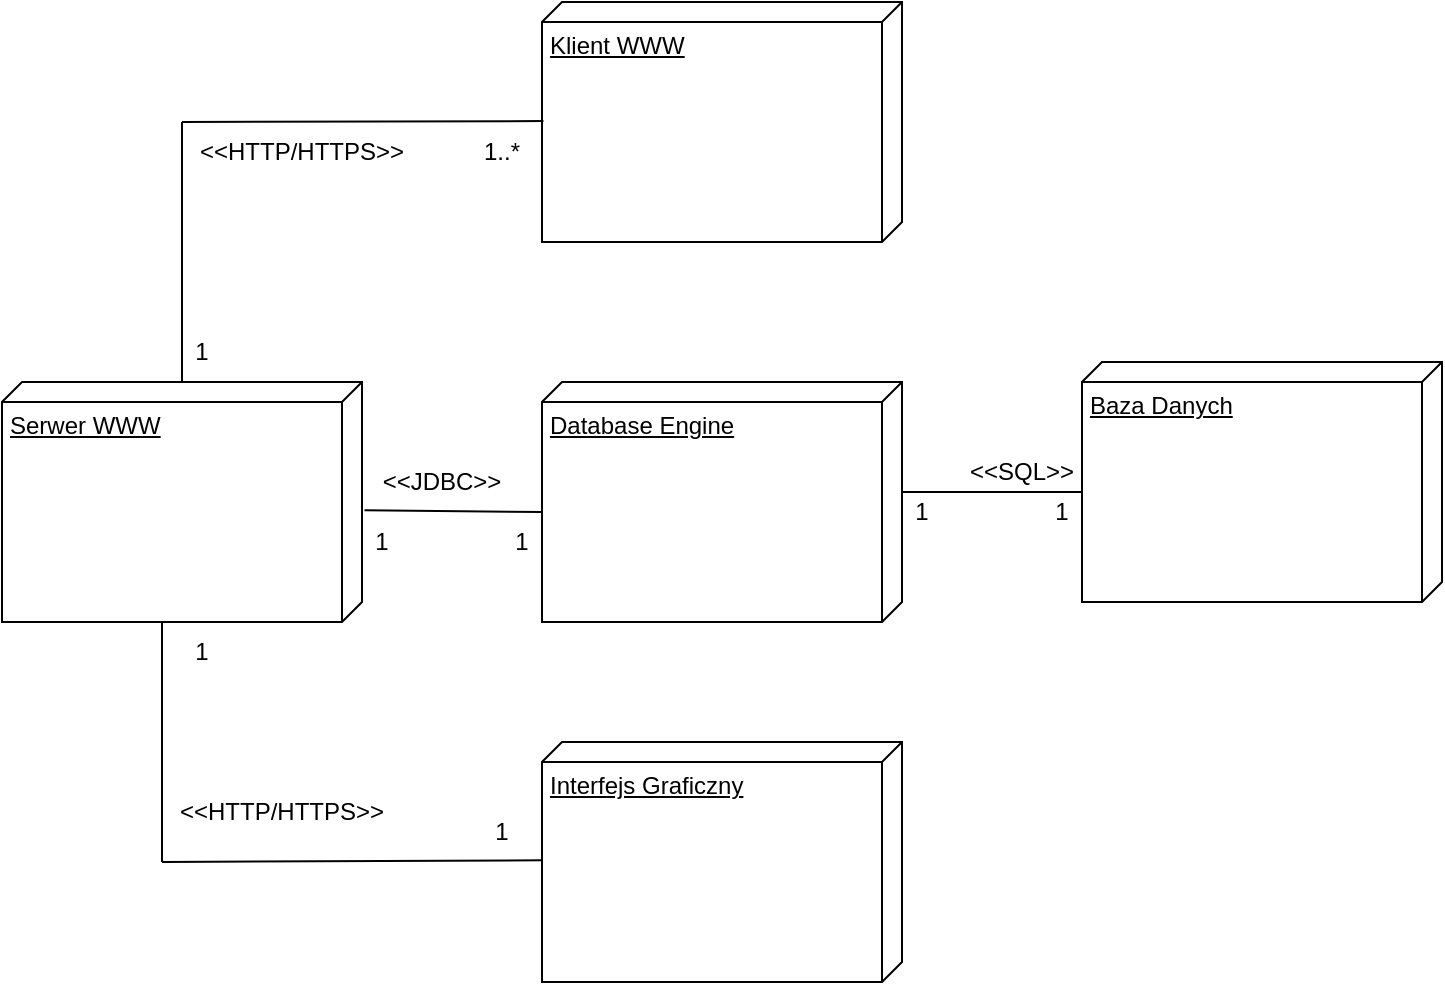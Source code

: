 <mxfile version="24.6.2" type="device">
  <diagram name="Strona-1" id="phahms1ATUr2txW3k0mA">
    <mxGraphModel dx="1433" dy="1749" grid="1" gridSize="10" guides="1" tooltips="1" connect="1" arrows="1" fold="1" page="1" pageScale="1" pageWidth="827" pageHeight="1169" math="0" shadow="0">
      <root>
        <mxCell id="0" />
        <mxCell id="1" parent="0" />
        <mxCell id="Xvyh82UJu0Wd6cr_U1TT-1" value="Klient WWW" style="verticalAlign=top;align=left;spacingTop=8;spacingLeft=2;spacingRight=12;shape=cube;size=10;direction=south;fontStyle=4;html=1;whiteSpace=wrap;" vertex="1" parent="1">
          <mxGeometry x="310" y="-60" width="180" height="120" as="geometry" />
        </mxCell>
        <mxCell id="Xvyh82UJu0Wd6cr_U1TT-2" value="Serwer WWW" style="verticalAlign=top;align=left;spacingTop=8;spacingLeft=2;spacingRight=12;shape=cube;size=10;direction=south;fontStyle=4;html=1;whiteSpace=wrap;" vertex="1" parent="1">
          <mxGeometry x="40" y="130" width="180" height="120" as="geometry" />
        </mxCell>
        <mxCell id="Xvyh82UJu0Wd6cr_U1TT-3" value="Database Engine" style="verticalAlign=top;align=left;spacingTop=8;spacingLeft=2;spacingRight=12;shape=cube;size=10;direction=south;fontStyle=4;html=1;whiteSpace=wrap;" vertex="1" parent="1">
          <mxGeometry x="310" y="130" width="180" height="120" as="geometry" />
        </mxCell>
        <mxCell id="Xvyh82UJu0Wd6cr_U1TT-4" value="Baza Danych" style="verticalAlign=top;align=left;spacingTop=8;spacingLeft=2;spacingRight=12;shape=cube;size=10;direction=south;fontStyle=4;html=1;whiteSpace=wrap;" vertex="1" parent="1">
          <mxGeometry x="580" y="120" width="180" height="120" as="geometry" />
        </mxCell>
        <mxCell id="Xvyh82UJu0Wd6cr_U1TT-5" value="Interfejs Graficzny" style="verticalAlign=top;align=left;spacingTop=8;spacingLeft=2;spacingRight=12;shape=cube;size=10;direction=south;fontStyle=4;html=1;whiteSpace=wrap;" vertex="1" parent="1">
          <mxGeometry x="310" y="310" width="180" height="120" as="geometry" />
        </mxCell>
        <mxCell id="Xvyh82UJu0Wd6cr_U1TT-9" value="" style="group" vertex="1" connectable="0" parent="1">
          <mxGeometry x="130" as="geometry" />
        </mxCell>
        <mxCell id="Xvyh82UJu0Wd6cr_U1TT-7" value="" style="endArrow=none;html=1;rounded=0;" edge="1" parent="Xvyh82UJu0Wd6cr_U1TT-9" source="Xvyh82UJu0Wd6cr_U1TT-2">
          <mxGeometry width="50" height="50" relative="1" as="geometry">
            <mxPoint y="130" as="sourcePoint" />
            <mxPoint as="targetPoint" />
          </mxGeometry>
        </mxCell>
        <mxCell id="Xvyh82UJu0Wd6cr_U1TT-8" value="" style="endArrow=none;html=1;rounded=0;entryX=0.496;entryY=0.996;entryDx=0;entryDy=0;entryPerimeter=0;" edge="1" parent="Xvyh82UJu0Wd6cr_U1TT-9" target="Xvyh82UJu0Wd6cr_U1TT-1">
          <mxGeometry width="50" height="50" relative="1" as="geometry">
            <mxPoint as="sourcePoint" />
            <mxPoint x="110" y="-20" as="targetPoint" />
          </mxGeometry>
        </mxCell>
        <mxCell id="Xvyh82UJu0Wd6cr_U1TT-11" value="" style="endArrow=none;html=1;rounded=0;entryX=0;entryY=0;entryDx=65;entryDy=180;entryPerimeter=0;exitX=0.534;exitY=-0.007;exitDx=0;exitDy=0;exitPerimeter=0;" edge="1" parent="1" source="Xvyh82UJu0Wd6cr_U1TT-2" target="Xvyh82UJu0Wd6cr_U1TT-3">
          <mxGeometry width="50" height="50" relative="1" as="geometry">
            <mxPoint x="230" y="380" as="sourcePoint" />
            <mxPoint x="280" y="330" as="targetPoint" />
          </mxGeometry>
        </mxCell>
        <mxCell id="Xvyh82UJu0Wd6cr_U1TT-12" value="" style="endArrow=none;html=1;rounded=0;entryX=0.493;entryY=1.001;entryDx=0;entryDy=0;entryPerimeter=0;" edge="1" parent="1" target="Xvyh82UJu0Wd6cr_U1TT-5">
          <mxGeometry width="50" height="50" relative="1" as="geometry">
            <mxPoint x="120" y="370" as="sourcePoint" />
            <mxPoint x="230" y="390" as="targetPoint" />
          </mxGeometry>
        </mxCell>
        <mxCell id="Xvyh82UJu0Wd6cr_U1TT-13" value="" style="endArrow=none;html=1;rounded=0;" edge="1" parent="1">
          <mxGeometry width="50" height="50" relative="1" as="geometry">
            <mxPoint x="120" y="370" as="sourcePoint" />
            <mxPoint x="120" y="250" as="targetPoint" />
          </mxGeometry>
        </mxCell>
        <mxCell id="Xvyh82UJu0Wd6cr_U1TT-14" value="" style="endArrow=none;html=1;rounded=0;exitX=0;exitY=0;exitDx=55.0;exitDy=0;exitPerimeter=0;entryX=0;entryY=0;entryDx=65;entryDy=180;entryPerimeter=0;" edge="1" parent="1" source="Xvyh82UJu0Wd6cr_U1TT-3" target="Xvyh82UJu0Wd6cr_U1TT-4">
          <mxGeometry width="50" height="50" relative="1" as="geometry">
            <mxPoint x="580" y="340" as="sourcePoint" />
            <mxPoint x="630" y="290" as="targetPoint" />
          </mxGeometry>
        </mxCell>
        <mxCell id="Xvyh82UJu0Wd6cr_U1TT-15" value="&amp;lt;&amp;lt;HTTP/HTTPS&amp;gt;&amp;gt;" style="text;html=1;align=center;verticalAlign=middle;whiteSpace=wrap;rounded=0;" vertex="1" parent="1">
          <mxGeometry x="160" width="60" height="30" as="geometry" />
        </mxCell>
        <mxCell id="Xvyh82UJu0Wd6cr_U1TT-16" value="&amp;lt;&amp;lt;HTTP/HTTPS&amp;gt;&amp;gt;" style="text;html=1;align=center;verticalAlign=middle;whiteSpace=wrap;rounded=0;" vertex="1" parent="1">
          <mxGeometry x="150" y="330" width="60" height="30" as="geometry" />
        </mxCell>
        <mxCell id="Xvyh82UJu0Wd6cr_U1TT-17" value="&amp;lt;&amp;lt;SQL&amp;gt;&amp;gt;" style="text;html=1;align=center;verticalAlign=middle;whiteSpace=wrap;rounded=0;" vertex="1" parent="1">
          <mxGeometry x="520" y="160" width="60" height="30" as="geometry" />
        </mxCell>
        <mxCell id="Xvyh82UJu0Wd6cr_U1TT-18" value="&amp;lt;&amp;lt;JDBC&amp;gt;&amp;gt;" style="text;html=1;align=center;verticalAlign=middle;whiteSpace=wrap;rounded=0;" vertex="1" parent="1">
          <mxGeometry x="230" y="165" width="60" height="30" as="geometry" />
        </mxCell>
        <mxCell id="Xvyh82UJu0Wd6cr_U1TT-19" value="1" style="text;html=1;align=center;verticalAlign=middle;whiteSpace=wrap;rounded=0;" vertex="1" parent="1">
          <mxGeometry x="110" y="250" width="60" height="30" as="geometry" />
        </mxCell>
        <mxCell id="Xvyh82UJu0Wd6cr_U1TT-20" value="1" style="text;html=1;align=center;verticalAlign=middle;whiteSpace=wrap;rounded=0;" vertex="1" parent="1">
          <mxGeometry x="260" y="340" width="60" height="30" as="geometry" />
        </mxCell>
        <mxCell id="Xvyh82UJu0Wd6cr_U1TT-21" value="1" style="text;html=1;align=center;verticalAlign=middle;whiteSpace=wrap;rounded=0;" vertex="1" parent="1">
          <mxGeometry x="540" y="180" width="60" height="30" as="geometry" />
        </mxCell>
        <mxCell id="Xvyh82UJu0Wd6cr_U1TT-22" value="1" style="text;html=1;align=center;verticalAlign=middle;whiteSpace=wrap;rounded=0;" vertex="1" parent="1">
          <mxGeometry x="470" y="180" width="60" height="30" as="geometry" />
        </mxCell>
        <mxCell id="Xvyh82UJu0Wd6cr_U1TT-23" value="1" style="text;html=1;align=center;verticalAlign=middle;whiteSpace=wrap;rounded=0;" vertex="1" parent="1">
          <mxGeometry x="270" y="195" width="60" height="30" as="geometry" />
        </mxCell>
        <mxCell id="Xvyh82UJu0Wd6cr_U1TT-24" value="1" style="text;html=1;align=center;verticalAlign=middle;whiteSpace=wrap;rounded=0;" vertex="1" parent="1">
          <mxGeometry x="200" y="195" width="60" height="30" as="geometry" />
        </mxCell>
        <mxCell id="Xvyh82UJu0Wd6cr_U1TT-25" value="1..*" style="text;html=1;align=center;verticalAlign=middle;whiteSpace=wrap;rounded=0;" vertex="1" parent="1">
          <mxGeometry x="260" width="60" height="30" as="geometry" />
        </mxCell>
        <mxCell id="Xvyh82UJu0Wd6cr_U1TT-26" value="1" style="text;html=1;align=center;verticalAlign=middle;whiteSpace=wrap;rounded=0;" vertex="1" parent="1">
          <mxGeometry x="110" y="100" width="60" height="30" as="geometry" />
        </mxCell>
      </root>
    </mxGraphModel>
  </diagram>
</mxfile>
